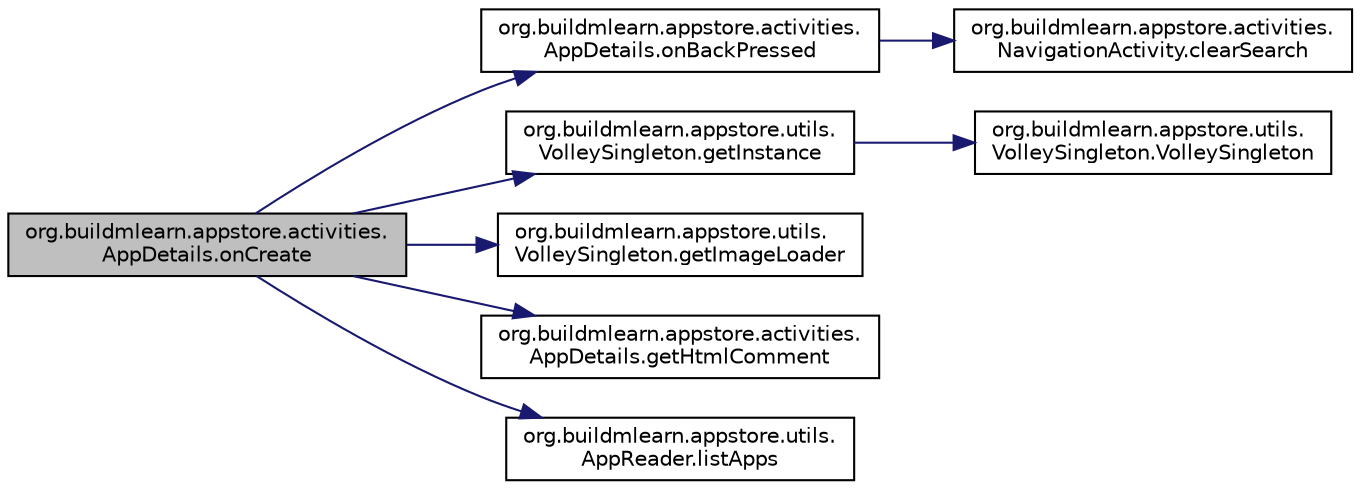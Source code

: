 digraph "org.buildmlearn.appstore.activities.AppDetails.onCreate"
{
 // INTERACTIVE_SVG=YES
  bgcolor="transparent";
  edge [fontname="Helvetica",fontsize="10",labelfontname="Helvetica",labelfontsize="10"];
  node [fontname="Helvetica",fontsize="10",shape=record];
  rankdir="LR";
  Node1 [label="org.buildmlearn.appstore.activities.\lAppDetails.onCreate",height=0.2,width=0.4,color="black", fillcolor="grey75", style="filled", fontcolor="black"];
  Node1 -> Node2 [color="midnightblue",fontsize="10",style="solid",fontname="Helvetica"];
  Node2 [label="org.buildmlearn.appstore.activities.\lAppDetails.onBackPressed",height=0.2,width=0.4,color="black",URL="$dd/d52/classorg_1_1buildmlearn_1_1appstore_1_1activities_1_1_app_details.html#a767a23ca17e84ad2eb3a4d6031222453",tooltip="This method is called automatically when the back button is pressed. "];
  Node2 -> Node3 [color="midnightblue",fontsize="10",style="solid",fontname="Helvetica"];
  Node3 [label="org.buildmlearn.appstore.activities.\lNavigationActivity.clearSearch",height=0.2,width=0.4,color="black",URL="$d0/d60/classorg_1_1buildmlearn_1_1appstore_1_1activities_1_1_navigation_activity.html#a3819b15bd7eeb6b579ffc4ae12bb289b",tooltip="It clears the text in the search tool and collapses the search tool. "];
  Node1 -> Node4 [color="midnightblue",fontsize="10",style="solid",fontname="Helvetica"];
  Node4 [label="org.buildmlearn.appstore.utils.\lVolleySingleton.getInstance",height=0.2,width=0.4,color="black",URL="$dc/d8d/classorg_1_1buildmlearn_1_1appstore_1_1utils_1_1_volley_singleton.html#a0ae2f754208733f98580d31801f723c6",tooltip="Gets the instance of the Volley. "];
  Node4 -> Node5 [color="midnightblue",fontsize="10",style="solid",fontname="Helvetica"];
  Node5 [label="org.buildmlearn.appstore.utils.\lVolleySingleton.VolleySingleton",height=0.2,width=0.4,color="black",URL="$dc/d8d/classorg_1_1buildmlearn_1_1appstore_1_1utils_1_1_volley_singleton.html#a701f3cfa1b0637eb979515798176e891",tooltip="Private Constructor of the class. "];
  Node1 -> Node6 [color="midnightblue",fontsize="10",style="solid",fontname="Helvetica"];
  Node6 [label="org.buildmlearn.appstore.utils.\lVolleySingleton.getImageLoader",height=0.2,width=0.4,color="black",URL="$dc/d8d/classorg_1_1buildmlearn_1_1appstore_1_1utils_1_1_volley_singleton.html#ae1d23a0e0cccd5c9894722131a3ea1f0",tooltip="Gets the ImageLoader instance of the Volley. "];
  Node1 -> Node7 [color="midnightblue",fontsize="10",style="solid",fontname="Helvetica"];
  Node7 [label="org.buildmlearn.appstore.activities.\lAppDetails.getHtmlComment",height=0.2,width=0.4,color="black",URL="$dd/d52/classorg_1_1buildmlearn_1_1appstore_1_1activities_1_1_app_details.html#a8a082f9870307fa1e471538b3b3ffe9b",tooltip="This method build the HTML content which needs to be loaded to the reviews section. "];
  Node1 -> Node8 [color="midnightblue",fontsize="10",style="solid",fontname="Helvetica"];
  Node8 [label="org.buildmlearn.appstore.utils.\lAppReader.listApps",height=0.2,width=0.4,color="black",URL="$d0/da8/classorg_1_1buildmlearn_1_1appstore_1_1utils_1_1_app_reader.html#aec556fcddde1c33f82e823933f3fb1a6",tooltip="Gets the list of Installed Apps. "];
}
